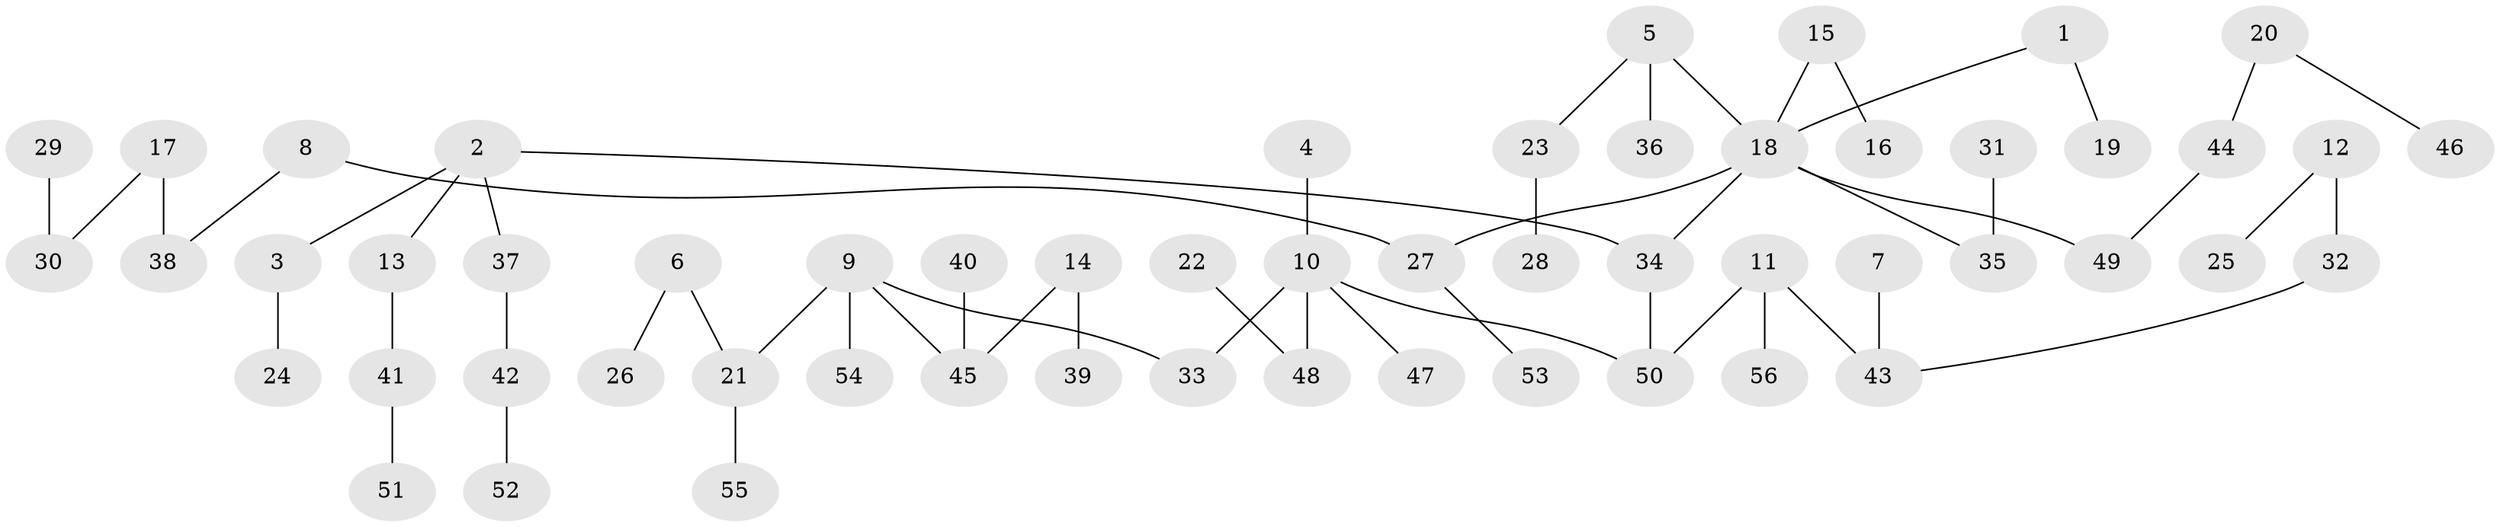 // original degree distribution, {4: 0.07207207207207207, 5: 0.02702702702702703, 6: 0.009009009009009009, 1: 0.4774774774774775, 9: 0.009009009009009009, 2: 0.2702702702702703, 3: 0.13513513513513514}
// Generated by graph-tools (version 1.1) at 2025/02/03/09/25 03:02:25]
// undirected, 56 vertices, 55 edges
graph export_dot {
graph [start="1"]
  node [color=gray90,style=filled];
  1;
  2;
  3;
  4;
  5;
  6;
  7;
  8;
  9;
  10;
  11;
  12;
  13;
  14;
  15;
  16;
  17;
  18;
  19;
  20;
  21;
  22;
  23;
  24;
  25;
  26;
  27;
  28;
  29;
  30;
  31;
  32;
  33;
  34;
  35;
  36;
  37;
  38;
  39;
  40;
  41;
  42;
  43;
  44;
  45;
  46;
  47;
  48;
  49;
  50;
  51;
  52;
  53;
  54;
  55;
  56;
  1 -- 18 [weight=1.0];
  1 -- 19 [weight=1.0];
  2 -- 3 [weight=1.0];
  2 -- 13 [weight=1.0];
  2 -- 34 [weight=1.0];
  2 -- 37 [weight=1.0];
  3 -- 24 [weight=1.0];
  4 -- 10 [weight=1.0];
  5 -- 18 [weight=1.0];
  5 -- 23 [weight=1.0];
  5 -- 36 [weight=1.0];
  6 -- 21 [weight=1.0];
  6 -- 26 [weight=1.0];
  7 -- 43 [weight=1.0];
  8 -- 27 [weight=1.0];
  8 -- 38 [weight=1.0];
  9 -- 21 [weight=1.0];
  9 -- 33 [weight=1.0];
  9 -- 45 [weight=1.0];
  9 -- 54 [weight=1.0];
  10 -- 33 [weight=1.0];
  10 -- 47 [weight=1.0];
  10 -- 48 [weight=1.0];
  10 -- 50 [weight=1.0];
  11 -- 43 [weight=1.0];
  11 -- 50 [weight=1.0];
  11 -- 56 [weight=1.0];
  12 -- 25 [weight=1.0];
  12 -- 32 [weight=1.0];
  13 -- 41 [weight=1.0];
  14 -- 39 [weight=1.0];
  14 -- 45 [weight=1.0];
  15 -- 16 [weight=1.0];
  15 -- 18 [weight=1.0];
  17 -- 30 [weight=1.0];
  17 -- 38 [weight=1.0];
  18 -- 27 [weight=1.0];
  18 -- 34 [weight=1.0];
  18 -- 35 [weight=1.0];
  18 -- 49 [weight=1.0];
  20 -- 44 [weight=1.0];
  20 -- 46 [weight=1.0];
  21 -- 55 [weight=1.0];
  22 -- 48 [weight=1.0];
  23 -- 28 [weight=1.0];
  27 -- 53 [weight=1.0];
  29 -- 30 [weight=1.0];
  31 -- 35 [weight=1.0];
  32 -- 43 [weight=1.0];
  34 -- 50 [weight=1.0];
  37 -- 42 [weight=1.0];
  40 -- 45 [weight=1.0];
  41 -- 51 [weight=1.0];
  42 -- 52 [weight=1.0];
  44 -- 49 [weight=1.0];
}
